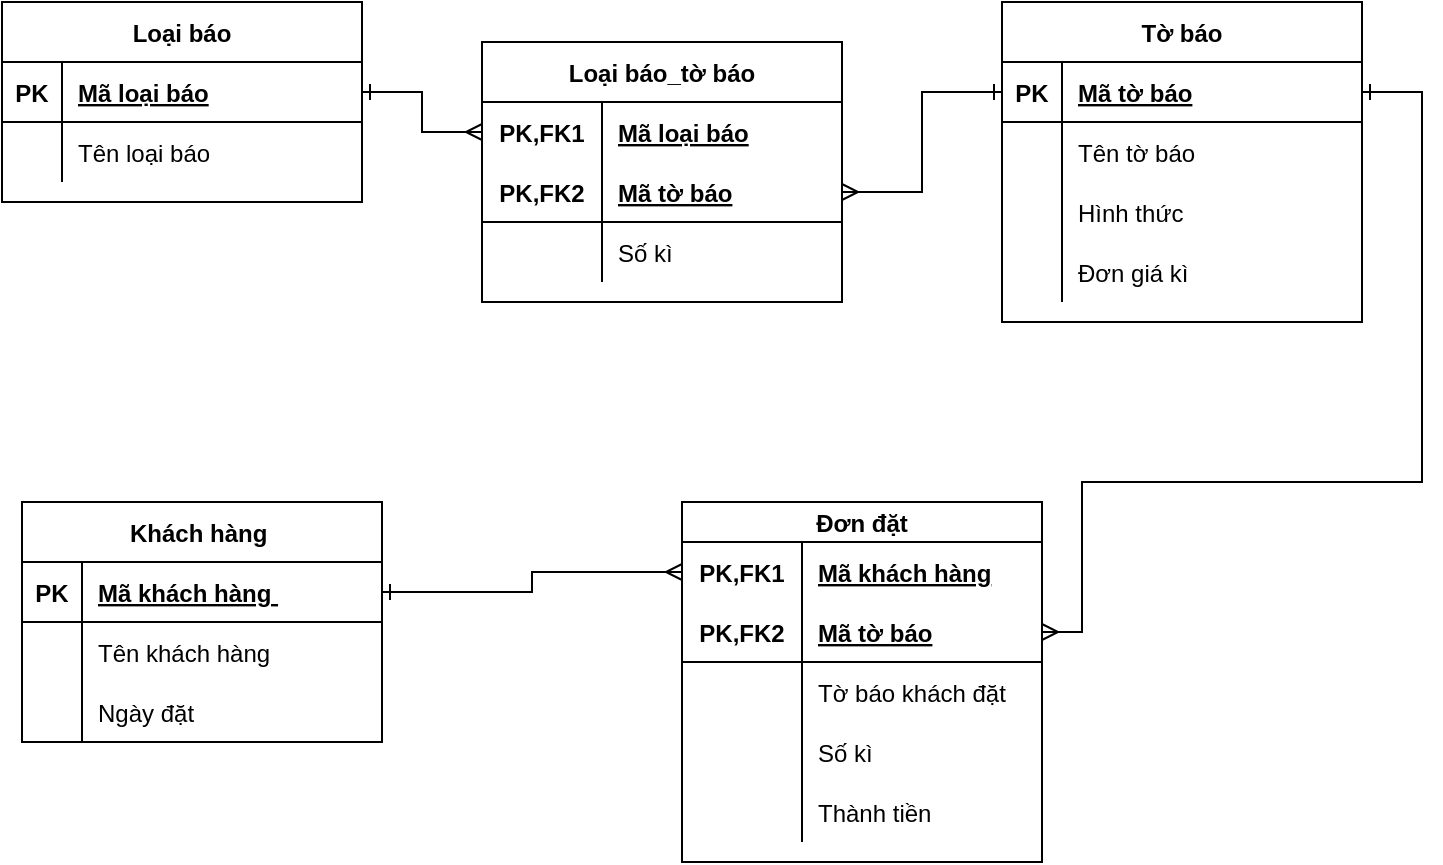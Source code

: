 <mxfile version="14.8.0" type="github">
  <diagram id="LNHCMhSjeo7GKozTA4Ef" name="Page-1">
    <mxGraphModel dx="652" dy="1362" grid="1" gridSize="10" guides="1" tooltips="1" connect="1" arrows="1" fold="1" page="1" pageScale="1" pageWidth="827" pageHeight="1169" math="0" shadow="0">
      <root>
        <mxCell id="0" />
        <mxCell id="1" parent="0" />
        <mxCell id="WT08BFO5kpW9huQCXsKR-1" value="Loại báo" style="shape=table;startSize=30;container=1;collapsible=1;childLayout=tableLayout;fixedRows=1;rowLines=0;fontStyle=1;align=center;resizeLast=1;" vertex="1" parent="1">
          <mxGeometry x="80" y="40" width="180" height="100" as="geometry" />
        </mxCell>
        <mxCell id="WT08BFO5kpW9huQCXsKR-2" value="" style="shape=partialRectangle;collapsible=0;dropTarget=0;pointerEvents=0;fillColor=none;top=0;left=0;bottom=1;right=0;points=[[0,0.5],[1,0.5]];portConstraint=eastwest;" vertex="1" parent="WT08BFO5kpW9huQCXsKR-1">
          <mxGeometry y="30" width="180" height="30" as="geometry" />
        </mxCell>
        <mxCell id="WT08BFO5kpW9huQCXsKR-3" value="PK" style="shape=partialRectangle;connectable=0;fillColor=none;top=0;left=0;bottom=0;right=0;fontStyle=1;overflow=hidden;" vertex="1" parent="WT08BFO5kpW9huQCXsKR-2">
          <mxGeometry width="30" height="30" as="geometry" />
        </mxCell>
        <mxCell id="WT08BFO5kpW9huQCXsKR-4" value="Mã loại báo" style="shape=partialRectangle;connectable=0;fillColor=none;top=0;left=0;bottom=0;right=0;align=left;spacingLeft=6;fontStyle=5;overflow=hidden;" vertex="1" parent="WT08BFO5kpW9huQCXsKR-2">
          <mxGeometry x="30" width="150" height="30" as="geometry" />
        </mxCell>
        <mxCell id="WT08BFO5kpW9huQCXsKR-5" value="" style="shape=partialRectangle;collapsible=0;dropTarget=0;pointerEvents=0;fillColor=none;top=0;left=0;bottom=0;right=0;points=[[0,0.5],[1,0.5]];portConstraint=eastwest;" vertex="1" parent="WT08BFO5kpW9huQCXsKR-1">
          <mxGeometry y="60" width="180" height="30" as="geometry" />
        </mxCell>
        <mxCell id="WT08BFO5kpW9huQCXsKR-6" value="" style="shape=partialRectangle;connectable=0;fillColor=none;top=0;left=0;bottom=0;right=0;editable=1;overflow=hidden;" vertex="1" parent="WT08BFO5kpW9huQCXsKR-5">
          <mxGeometry width="30" height="30" as="geometry" />
        </mxCell>
        <mxCell id="WT08BFO5kpW9huQCXsKR-7" value="Tên loại báo" style="shape=partialRectangle;connectable=0;fillColor=none;top=0;left=0;bottom=0;right=0;align=left;spacingLeft=6;overflow=hidden;" vertex="1" parent="WT08BFO5kpW9huQCXsKR-5">
          <mxGeometry x="30" width="150" height="30" as="geometry" />
        </mxCell>
        <mxCell id="WT08BFO5kpW9huQCXsKR-14" value="Tờ báo" style="shape=table;startSize=30;container=1;collapsible=1;childLayout=tableLayout;fixedRows=1;rowLines=0;fontStyle=1;align=center;resizeLast=1;" vertex="1" parent="1">
          <mxGeometry x="580" y="40" width="180" height="160" as="geometry" />
        </mxCell>
        <mxCell id="WT08BFO5kpW9huQCXsKR-15" value="" style="shape=partialRectangle;collapsible=0;dropTarget=0;pointerEvents=0;fillColor=none;top=0;left=0;bottom=1;right=0;points=[[0,0.5],[1,0.5]];portConstraint=eastwest;" vertex="1" parent="WT08BFO5kpW9huQCXsKR-14">
          <mxGeometry y="30" width="180" height="30" as="geometry" />
        </mxCell>
        <mxCell id="WT08BFO5kpW9huQCXsKR-16" value="PK" style="shape=partialRectangle;connectable=0;fillColor=none;top=0;left=0;bottom=0;right=0;fontStyle=1;overflow=hidden;" vertex="1" parent="WT08BFO5kpW9huQCXsKR-15">
          <mxGeometry width="30" height="30" as="geometry" />
        </mxCell>
        <mxCell id="WT08BFO5kpW9huQCXsKR-17" value="Mã tờ báo" style="shape=partialRectangle;connectable=0;fillColor=none;top=0;left=0;bottom=0;right=0;align=left;spacingLeft=6;fontStyle=5;overflow=hidden;" vertex="1" parent="WT08BFO5kpW9huQCXsKR-15">
          <mxGeometry x="30" width="150" height="30" as="geometry" />
        </mxCell>
        <mxCell id="WT08BFO5kpW9huQCXsKR-18" value="" style="shape=partialRectangle;collapsible=0;dropTarget=0;pointerEvents=0;fillColor=none;top=0;left=0;bottom=0;right=0;points=[[0,0.5],[1,0.5]];portConstraint=eastwest;" vertex="1" parent="WT08BFO5kpW9huQCXsKR-14">
          <mxGeometry y="60" width="180" height="30" as="geometry" />
        </mxCell>
        <mxCell id="WT08BFO5kpW9huQCXsKR-19" value="" style="shape=partialRectangle;connectable=0;fillColor=none;top=0;left=0;bottom=0;right=0;editable=1;overflow=hidden;" vertex="1" parent="WT08BFO5kpW9huQCXsKR-18">
          <mxGeometry width="30" height="30" as="geometry" />
        </mxCell>
        <mxCell id="WT08BFO5kpW9huQCXsKR-20" value="Tên tờ báo" style="shape=partialRectangle;connectable=0;fillColor=none;top=0;left=0;bottom=0;right=0;align=left;spacingLeft=6;overflow=hidden;" vertex="1" parent="WT08BFO5kpW9huQCXsKR-18">
          <mxGeometry x="30" width="150" height="30" as="geometry" />
        </mxCell>
        <mxCell id="WT08BFO5kpW9huQCXsKR-21" value="" style="shape=partialRectangle;collapsible=0;dropTarget=0;pointerEvents=0;fillColor=none;top=0;left=0;bottom=0;right=0;points=[[0,0.5],[1,0.5]];portConstraint=eastwest;" vertex="1" parent="WT08BFO5kpW9huQCXsKR-14">
          <mxGeometry y="90" width="180" height="30" as="geometry" />
        </mxCell>
        <mxCell id="WT08BFO5kpW9huQCXsKR-22" value="" style="shape=partialRectangle;connectable=0;fillColor=none;top=0;left=0;bottom=0;right=0;editable=1;overflow=hidden;" vertex="1" parent="WT08BFO5kpW9huQCXsKR-21">
          <mxGeometry width="30" height="30" as="geometry" />
        </mxCell>
        <mxCell id="WT08BFO5kpW9huQCXsKR-23" value="Hình thức" style="shape=partialRectangle;connectable=0;fillColor=none;top=0;left=0;bottom=0;right=0;align=left;spacingLeft=6;overflow=hidden;" vertex="1" parent="WT08BFO5kpW9huQCXsKR-21">
          <mxGeometry x="30" width="150" height="30" as="geometry" />
        </mxCell>
        <mxCell id="WT08BFO5kpW9huQCXsKR-24" value="" style="shape=partialRectangle;collapsible=0;dropTarget=0;pointerEvents=0;fillColor=none;top=0;left=0;bottom=0;right=0;points=[[0,0.5],[1,0.5]];portConstraint=eastwest;" vertex="1" parent="WT08BFO5kpW9huQCXsKR-14">
          <mxGeometry y="120" width="180" height="30" as="geometry" />
        </mxCell>
        <mxCell id="WT08BFO5kpW9huQCXsKR-25" value="" style="shape=partialRectangle;connectable=0;fillColor=none;top=0;left=0;bottom=0;right=0;editable=1;overflow=hidden;" vertex="1" parent="WT08BFO5kpW9huQCXsKR-24">
          <mxGeometry width="30" height="30" as="geometry" />
        </mxCell>
        <mxCell id="WT08BFO5kpW9huQCXsKR-26" value="Đơn giá kì" style="shape=partialRectangle;connectable=0;fillColor=none;top=0;left=0;bottom=0;right=0;align=left;spacingLeft=6;overflow=hidden;" vertex="1" parent="WT08BFO5kpW9huQCXsKR-24">
          <mxGeometry x="30" width="150" height="30" as="geometry" />
        </mxCell>
        <mxCell id="WT08BFO5kpW9huQCXsKR-27" value="Khách hàng " style="shape=table;startSize=30;container=1;collapsible=1;childLayout=tableLayout;fixedRows=1;rowLines=0;fontStyle=1;align=center;resizeLast=1;" vertex="1" parent="1">
          <mxGeometry x="90" y="290" width="180" height="120" as="geometry" />
        </mxCell>
        <mxCell id="WT08BFO5kpW9huQCXsKR-28" value="" style="shape=partialRectangle;collapsible=0;dropTarget=0;pointerEvents=0;fillColor=none;top=0;left=0;bottom=1;right=0;points=[[0,0.5],[1,0.5]];portConstraint=eastwest;" vertex="1" parent="WT08BFO5kpW9huQCXsKR-27">
          <mxGeometry y="30" width="180" height="30" as="geometry" />
        </mxCell>
        <mxCell id="WT08BFO5kpW9huQCXsKR-29" value="PK" style="shape=partialRectangle;connectable=0;fillColor=none;top=0;left=0;bottom=0;right=0;fontStyle=1;overflow=hidden;" vertex="1" parent="WT08BFO5kpW9huQCXsKR-28">
          <mxGeometry width="30" height="30" as="geometry" />
        </mxCell>
        <mxCell id="WT08BFO5kpW9huQCXsKR-30" value="Mã khách hàng " style="shape=partialRectangle;connectable=0;fillColor=none;top=0;left=0;bottom=0;right=0;align=left;spacingLeft=6;fontStyle=5;overflow=hidden;" vertex="1" parent="WT08BFO5kpW9huQCXsKR-28">
          <mxGeometry x="30" width="150" height="30" as="geometry" />
        </mxCell>
        <mxCell id="WT08BFO5kpW9huQCXsKR-31" value="" style="shape=partialRectangle;collapsible=0;dropTarget=0;pointerEvents=0;fillColor=none;top=0;left=0;bottom=0;right=0;points=[[0,0.5],[1,0.5]];portConstraint=eastwest;" vertex="1" parent="WT08BFO5kpW9huQCXsKR-27">
          <mxGeometry y="60" width="180" height="30" as="geometry" />
        </mxCell>
        <mxCell id="WT08BFO5kpW9huQCXsKR-32" value="" style="shape=partialRectangle;connectable=0;fillColor=none;top=0;left=0;bottom=0;right=0;editable=1;overflow=hidden;" vertex="1" parent="WT08BFO5kpW9huQCXsKR-31">
          <mxGeometry width="30" height="30" as="geometry" />
        </mxCell>
        <mxCell id="WT08BFO5kpW9huQCXsKR-33" value="Tên khách hàng" style="shape=partialRectangle;connectable=0;fillColor=none;top=0;left=0;bottom=0;right=0;align=left;spacingLeft=6;overflow=hidden;" vertex="1" parent="WT08BFO5kpW9huQCXsKR-31">
          <mxGeometry x="30" width="150" height="30" as="geometry" />
        </mxCell>
        <mxCell id="WT08BFO5kpW9huQCXsKR-34" value="" style="shape=partialRectangle;collapsible=0;dropTarget=0;pointerEvents=0;fillColor=none;top=0;left=0;bottom=0;right=0;points=[[0,0.5],[1,0.5]];portConstraint=eastwest;" vertex="1" parent="WT08BFO5kpW9huQCXsKR-27">
          <mxGeometry y="90" width="180" height="30" as="geometry" />
        </mxCell>
        <mxCell id="WT08BFO5kpW9huQCXsKR-35" value="" style="shape=partialRectangle;connectable=0;fillColor=none;top=0;left=0;bottom=0;right=0;editable=1;overflow=hidden;" vertex="1" parent="WT08BFO5kpW9huQCXsKR-34">
          <mxGeometry width="30" height="30" as="geometry" />
        </mxCell>
        <mxCell id="WT08BFO5kpW9huQCXsKR-36" value="Ngày đặt" style="shape=partialRectangle;connectable=0;fillColor=none;top=0;left=0;bottom=0;right=0;align=left;spacingLeft=6;overflow=hidden;" vertex="1" parent="WT08BFO5kpW9huQCXsKR-34">
          <mxGeometry x="30" width="150" height="30" as="geometry" />
        </mxCell>
        <mxCell id="WT08BFO5kpW9huQCXsKR-66" value="Đơn đặt" style="shape=table;startSize=20;container=1;collapsible=1;childLayout=tableLayout;fixedRows=1;rowLines=0;fontStyle=1;align=center;resizeLast=1;" vertex="1" parent="1">
          <mxGeometry x="420" y="290" width="180" height="180" as="geometry" />
        </mxCell>
        <mxCell id="WT08BFO5kpW9huQCXsKR-67" value="" style="shape=partialRectangle;collapsible=0;dropTarget=0;pointerEvents=0;fillColor=none;top=0;left=0;bottom=0;right=0;points=[[0,0.5],[1,0.5]];portConstraint=eastwest;" vertex="1" parent="WT08BFO5kpW9huQCXsKR-66">
          <mxGeometry y="20" width="180" height="30" as="geometry" />
        </mxCell>
        <mxCell id="WT08BFO5kpW9huQCXsKR-68" value="PK,FK1" style="shape=partialRectangle;connectable=0;fillColor=none;top=0;left=0;bottom=0;right=0;fontStyle=1;overflow=hidden;" vertex="1" parent="WT08BFO5kpW9huQCXsKR-67">
          <mxGeometry width="60" height="30" as="geometry" />
        </mxCell>
        <mxCell id="WT08BFO5kpW9huQCXsKR-69" value="Mã khách hàng" style="shape=partialRectangle;connectable=0;fillColor=none;top=0;left=0;bottom=0;right=0;align=left;spacingLeft=6;fontStyle=5;overflow=hidden;" vertex="1" parent="WT08BFO5kpW9huQCXsKR-67">
          <mxGeometry x="60" width="120" height="30" as="geometry" />
        </mxCell>
        <mxCell id="WT08BFO5kpW9huQCXsKR-70" value="" style="shape=partialRectangle;collapsible=0;dropTarget=0;pointerEvents=0;fillColor=none;top=0;left=0;bottom=1;right=0;points=[[0,0.5],[1,0.5]];portConstraint=eastwest;" vertex="1" parent="WT08BFO5kpW9huQCXsKR-66">
          <mxGeometry y="50" width="180" height="30" as="geometry" />
        </mxCell>
        <mxCell id="WT08BFO5kpW9huQCXsKR-71" value="PK,FK2" style="shape=partialRectangle;connectable=0;fillColor=none;top=0;left=0;bottom=0;right=0;fontStyle=1;overflow=hidden;" vertex="1" parent="WT08BFO5kpW9huQCXsKR-70">
          <mxGeometry width="60" height="30" as="geometry" />
        </mxCell>
        <mxCell id="WT08BFO5kpW9huQCXsKR-72" value="Mã tờ báo" style="shape=partialRectangle;connectable=0;fillColor=none;top=0;left=0;bottom=0;right=0;align=left;spacingLeft=6;fontStyle=5;overflow=hidden;" vertex="1" parent="WT08BFO5kpW9huQCXsKR-70">
          <mxGeometry x="60" width="120" height="30" as="geometry" />
        </mxCell>
        <mxCell id="WT08BFO5kpW9huQCXsKR-76" value="" style="shape=partialRectangle;collapsible=0;dropTarget=0;pointerEvents=0;fillColor=none;top=0;left=0;bottom=0;right=0;points=[[0,0.5],[1,0.5]];portConstraint=eastwest;" vertex="1" parent="WT08BFO5kpW9huQCXsKR-66">
          <mxGeometry y="80" width="180" height="30" as="geometry" />
        </mxCell>
        <mxCell id="WT08BFO5kpW9huQCXsKR-77" value="" style="shape=partialRectangle;connectable=0;fillColor=none;top=0;left=0;bottom=0;right=0;editable=1;overflow=hidden;" vertex="1" parent="WT08BFO5kpW9huQCXsKR-76">
          <mxGeometry width="60" height="30" as="geometry" />
        </mxCell>
        <mxCell id="WT08BFO5kpW9huQCXsKR-78" value="Tờ báo khách đặt" style="shape=partialRectangle;connectable=0;fillColor=none;top=0;left=0;bottom=0;right=0;align=left;spacingLeft=6;overflow=hidden;" vertex="1" parent="WT08BFO5kpW9huQCXsKR-76">
          <mxGeometry x="60" width="120" height="30" as="geometry" />
        </mxCell>
        <mxCell id="WT08BFO5kpW9huQCXsKR-93" value="" style="shape=partialRectangle;collapsible=0;dropTarget=0;pointerEvents=0;fillColor=none;top=0;left=0;bottom=0;right=0;points=[[0,0.5],[1,0.5]];portConstraint=eastwest;" vertex="1" parent="WT08BFO5kpW9huQCXsKR-66">
          <mxGeometry y="110" width="180" height="30" as="geometry" />
        </mxCell>
        <mxCell id="WT08BFO5kpW9huQCXsKR-94" value="" style="shape=partialRectangle;connectable=0;fillColor=none;top=0;left=0;bottom=0;right=0;fontStyle=0;overflow=hidden;" vertex="1" parent="WT08BFO5kpW9huQCXsKR-93">
          <mxGeometry width="60" height="30" as="geometry" />
        </mxCell>
        <mxCell id="WT08BFO5kpW9huQCXsKR-95" value="Số kì" style="shape=partialRectangle;connectable=0;fillColor=none;top=0;left=0;bottom=0;right=0;align=left;spacingLeft=6;fontStyle=0;overflow=hidden;" vertex="1" parent="WT08BFO5kpW9huQCXsKR-93">
          <mxGeometry x="60" width="120" height="30" as="geometry" />
        </mxCell>
        <mxCell id="WT08BFO5kpW9huQCXsKR-97" value="" style="shape=partialRectangle;collapsible=0;dropTarget=0;pointerEvents=0;fillColor=none;top=0;left=0;bottom=0;right=0;points=[[0,0.5],[1,0.5]];portConstraint=eastwest;" vertex="1" parent="WT08BFO5kpW9huQCXsKR-66">
          <mxGeometry y="140" width="180" height="30" as="geometry" />
        </mxCell>
        <mxCell id="WT08BFO5kpW9huQCXsKR-98" value="" style="shape=partialRectangle;connectable=0;fillColor=none;top=0;left=0;bottom=0;right=0;fontStyle=0;overflow=hidden;" vertex="1" parent="WT08BFO5kpW9huQCXsKR-97">
          <mxGeometry width="60" height="30" as="geometry" />
        </mxCell>
        <mxCell id="WT08BFO5kpW9huQCXsKR-99" value="Thành tiền" style="shape=partialRectangle;connectable=0;fillColor=none;top=0;left=0;bottom=0;right=0;align=left;spacingLeft=6;fontStyle=0;overflow=hidden;" vertex="1" parent="WT08BFO5kpW9huQCXsKR-97">
          <mxGeometry x="60" width="120" height="30" as="geometry" />
        </mxCell>
        <mxCell id="WT08BFO5kpW9huQCXsKR-79" value="Loại báo_tờ báo" style="shape=table;startSize=30;container=1;collapsible=1;childLayout=tableLayout;fixedRows=1;rowLines=0;fontStyle=1;align=center;resizeLast=1;" vertex="1" parent="1">
          <mxGeometry x="320" y="60" width="180" height="130" as="geometry" />
        </mxCell>
        <mxCell id="WT08BFO5kpW9huQCXsKR-80" value="" style="shape=partialRectangle;collapsible=0;dropTarget=0;pointerEvents=0;fillColor=none;top=0;left=0;bottom=0;right=0;points=[[0,0.5],[1,0.5]];portConstraint=eastwest;" vertex="1" parent="WT08BFO5kpW9huQCXsKR-79">
          <mxGeometry y="30" width="180" height="30" as="geometry" />
        </mxCell>
        <mxCell id="WT08BFO5kpW9huQCXsKR-81" value="PK,FK1" style="shape=partialRectangle;connectable=0;fillColor=none;top=0;left=0;bottom=0;right=0;fontStyle=1;overflow=hidden;" vertex="1" parent="WT08BFO5kpW9huQCXsKR-80">
          <mxGeometry width="60" height="30" as="geometry" />
        </mxCell>
        <mxCell id="WT08BFO5kpW9huQCXsKR-82" value="Mã loại báo" style="shape=partialRectangle;connectable=0;fillColor=none;top=0;left=0;bottom=0;right=0;align=left;spacingLeft=6;fontStyle=5;overflow=hidden;" vertex="1" parent="WT08BFO5kpW9huQCXsKR-80">
          <mxGeometry x="60" width="120" height="30" as="geometry" />
        </mxCell>
        <mxCell id="WT08BFO5kpW9huQCXsKR-83" value="" style="shape=partialRectangle;collapsible=0;dropTarget=0;pointerEvents=0;fillColor=none;top=0;left=0;bottom=1;right=0;points=[[0,0.5],[1,0.5]];portConstraint=eastwest;" vertex="1" parent="WT08BFO5kpW9huQCXsKR-79">
          <mxGeometry y="60" width="180" height="30" as="geometry" />
        </mxCell>
        <mxCell id="WT08BFO5kpW9huQCXsKR-84" value="PK,FK2" style="shape=partialRectangle;connectable=0;fillColor=none;top=0;left=0;bottom=0;right=0;fontStyle=1;overflow=hidden;" vertex="1" parent="WT08BFO5kpW9huQCXsKR-83">
          <mxGeometry width="60" height="30" as="geometry" />
        </mxCell>
        <mxCell id="WT08BFO5kpW9huQCXsKR-85" value="Mã tờ báo" style="shape=partialRectangle;connectable=0;fillColor=none;top=0;left=0;bottom=0;right=0;align=left;spacingLeft=6;fontStyle=5;overflow=hidden;" vertex="1" parent="WT08BFO5kpW9huQCXsKR-83">
          <mxGeometry x="60" width="120" height="30" as="geometry" />
        </mxCell>
        <mxCell id="WT08BFO5kpW9huQCXsKR-86" value="" style="shape=partialRectangle;collapsible=0;dropTarget=0;pointerEvents=0;fillColor=none;top=0;left=0;bottom=0;right=0;points=[[0,0.5],[1,0.5]];portConstraint=eastwest;" vertex="1" parent="WT08BFO5kpW9huQCXsKR-79">
          <mxGeometry y="90" width="180" height="30" as="geometry" />
        </mxCell>
        <mxCell id="WT08BFO5kpW9huQCXsKR-87" value="" style="shape=partialRectangle;connectable=0;fillColor=none;top=0;left=0;bottom=0;right=0;editable=1;overflow=hidden;" vertex="1" parent="WT08BFO5kpW9huQCXsKR-86">
          <mxGeometry width="60" height="30" as="geometry" />
        </mxCell>
        <mxCell id="WT08BFO5kpW9huQCXsKR-88" value="Số kì" style="shape=partialRectangle;connectable=0;fillColor=none;top=0;left=0;bottom=0;right=0;align=left;spacingLeft=6;overflow=hidden;" vertex="1" parent="WT08BFO5kpW9huQCXsKR-86">
          <mxGeometry x="60" width="120" height="30" as="geometry" />
        </mxCell>
        <mxCell id="WT08BFO5kpW9huQCXsKR-100" style="edgeStyle=orthogonalEdgeStyle;rounded=0;orthogonalLoop=1;jettySize=auto;html=1;startArrow=ERone;startFill=0;endArrow=ERmany;endFill=0;" edge="1" parent="1" source="WT08BFO5kpW9huQCXsKR-2" target="WT08BFO5kpW9huQCXsKR-80">
          <mxGeometry relative="1" as="geometry" />
        </mxCell>
        <mxCell id="WT08BFO5kpW9huQCXsKR-101" style="edgeStyle=orthogonalEdgeStyle;rounded=0;orthogonalLoop=1;jettySize=auto;html=1;startArrow=ERone;startFill=0;endArrow=ERmany;endFill=0;" edge="1" parent="1" source="WT08BFO5kpW9huQCXsKR-15" target="WT08BFO5kpW9huQCXsKR-83">
          <mxGeometry relative="1" as="geometry" />
        </mxCell>
        <mxCell id="WT08BFO5kpW9huQCXsKR-102" style="edgeStyle=orthogonalEdgeStyle;rounded=0;orthogonalLoop=1;jettySize=auto;html=1;startArrow=ERone;startFill=0;endArrow=ERmany;endFill=0;" edge="1" parent="1" source="WT08BFO5kpW9huQCXsKR-28" target="WT08BFO5kpW9huQCXsKR-67">
          <mxGeometry relative="1" as="geometry" />
        </mxCell>
        <mxCell id="WT08BFO5kpW9huQCXsKR-103" style="edgeStyle=orthogonalEdgeStyle;rounded=0;orthogonalLoop=1;jettySize=auto;html=1;entryX=1;entryY=0.5;entryDx=0;entryDy=0;startArrow=ERone;startFill=0;endArrow=ERmany;endFill=0;" edge="1" parent="1" source="WT08BFO5kpW9huQCXsKR-15" target="WT08BFO5kpW9huQCXsKR-70">
          <mxGeometry relative="1" as="geometry">
            <Array as="points">
              <mxPoint x="790" y="85" />
              <mxPoint x="790" y="280" />
              <mxPoint x="620" y="280" />
              <mxPoint x="620" y="355" />
            </Array>
          </mxGeometry>
        </mxCell>
      </root>
    </mxGraphModel>
  </diagram>
</mxfile>
